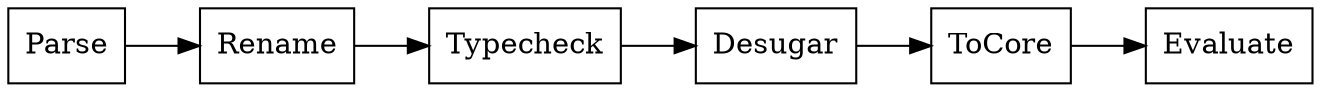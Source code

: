 digraph G {
  rankdir=LR
  node [shape=box]
  Parse -> Rename -> Typecheck -> Desugar -> ToCore -> Evaluate
}
